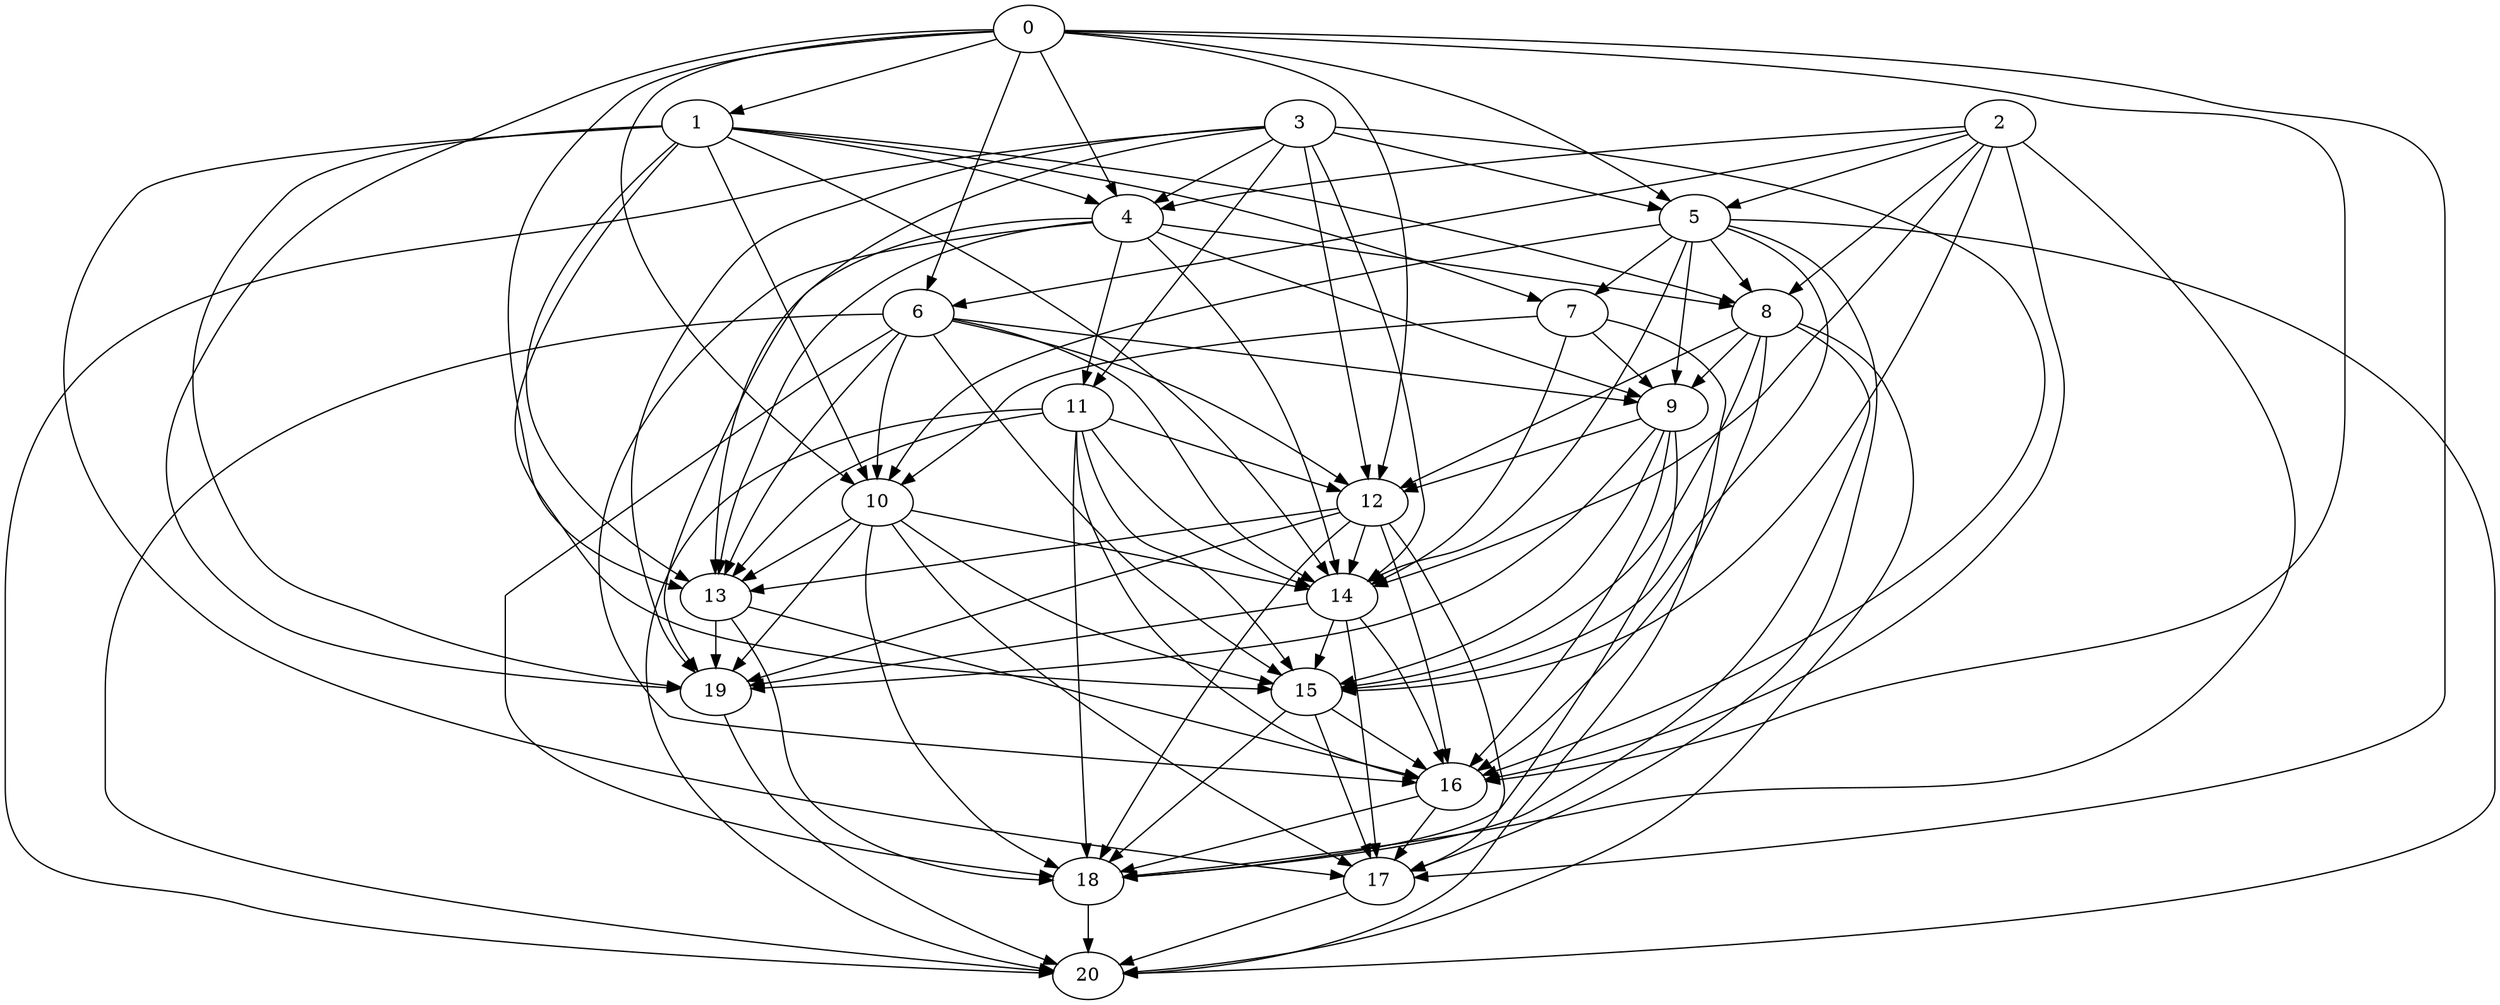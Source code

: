 digraph "Random_Nodes_21_Density_5.14_CCR_0.10_WeightType_Random_GB" {
	graph ["Duplicate states"=0,
		GraphType=Random,
		"Max states in OPEN"=0,
		Modes="120000ms; topo-ordered tasks, ; Pruning: task equivalence, fixed order ready list, ; F-value: ; Optimisation: best schedule length (\
SL) optimisation on equal, ",
		NumberOfTasks=21,
		"Pruned using list schedule length"=2978,
		"States removed from OPEN"=0,
		TargetSystem="Homogeneous-2",
		"Time to schedule (ms)"=430,
		"Total idle time"=886,
		"Total schedule length"=3946,
		"Total sequential time"=6849,
		"Total states created"=22846
	];
	0	["Finish time"=548,
		Processor=0,
		"Start time"=0,
		Weight=548];
	1	["Finish time"=877,
		Processor=0,
		"Start time"=548,
		Weight=329];
	0 -> 1	[Weight=10];
	4	["Finish time"=1270,
		Processor=1,
		"Start time"=886,
		Weight=384];
	0 -> 4	[Weight=9];
	5	["Finish time"=721,
		Processor=1,
		"Start time"=557,
		Weight=164];
	0 -> 5	[Weight=9];
	6	["Finish time"=885,
		Processor=1,
		"Start time"=721,
		Weight=164];
	0 -> 6	[Weight=5];
	10	["Finish time"=1982,
		Processor=1,
		"Start time"=1653,
		Weight=329];
	0 -> 10	[Weight=9];
	12	["Finish time"=2027,
		Processor=0,
		"Start time"=1863,
		Weight=164];
	0 -> 12	[Weight=6];
	13	["Finish time"=2200,
		Processor=1,
		"Start time"=2036,
		Weight=164];
	0 -> 13	[Weight=7];
	16	["Finish time"=3288,
		Processor=0,
		"Start time"=2959,
		Weight=329];
	0 -> 16	[Weight=6];
	17	["Finish time"=3789,
		Processor=1,
		"Start time"=3296,
		Weight=493];
	0 -> 17	[Weight=6];
	19	["Finish time"=3018,
		Processor=1,
		"Start time"=2580,
		Weight=438];
	0 -> 19	[Weight=9];
	1 -> 4	[Weight=9];
	7	["Finish time"=1370,
		Processor=0,
		"Start time"=877,
		Weight=493];
	1 -> 7	[Weight=9];
	8	["Finish time"=1489,
		Processor=1,
		"Start time"=1270,
		Weight=219];
	1 -> 8	[Weight=9];
	1 -> 10	[Weight=6];
	14	["Finish time"=2575,
		Processor=0,
		"Start time"=2027,
		Weight=548];
	1 -> 14	[Weight=9];
	15	["Finish time"=2959,
		Processor=0,
		"Start time"=2575,
		Weight=384];
	1 -> 15	[Weight=3];
	1 -> 13	[Weight=8];
	1 -> 17	[Weight=4];
	1 -> 19	[Weight=4];
	2	["Finish time"=384,
		Processor=1,
		"Start time"=110,
		Weight=274];
	2 -> 4	[Weight=6];
	2 -> 5	[Weight=10];
	2 -> 8	[Weight=2];
	2 -> 6	[Weight=4];
	2 -> 14	[Weight=9];
	2 -> 15	[Weight=10];
	2 -> 16	[Weight=8];
	18	["Finish time"=3836,
		Processor=0,
		"Start time"=3288,
		Weight=548];
	2 -> 18	[Weight=4];
	3	["Finish time"=110,
		Processor=1,
		"Start time"=0,
		Weight=110];
	3 -> 4	[Weight=2];
	3 -> 5	[Weight=2];
	11	["Finish time"=1863,
		Processor=0,
		"Start time"=1370,
		Weight=493];
	3 -> 11	[Weight=3];
	3 -> 12	[Weight=8];
	3 -> 14	[Weight=6];
	3 -> 13	[Weight=3];
	3 -> 16	[Weight=3];
	3 -> 19	[Weight=10];
	20	["Finish time"=3946,
		Processor=0,
		"Start time"=3836,
		Weight=110];
	3 -> 20	[Weight=3];
	4 -> 11	[Weight=7];
	4 -> 8	[Weight=6];
	9	["Finish time"=1653,
		Processor=1,
		"Start time"=1489,
		Weight=164];
	4 -> 9	[Weight=3];
	4 -> 14	[Weight=3];
	4 -> 13	[Weight=4];
	4 -> 16	[Weight=8];
	4 -> 19	[Weight=9];
	5 -> 7	[Weight=8];
	5 -> 8	[Weight=10];
	5 -> 9	[Weight=8];
	5 -> 10	[Weight=8];
	5 -> 14	[Weight=10];
	5 -> 15	[Weight=2];
	5 -> 17	[Weight=5];
	5 -> 20	[Weight=10];
	7 -> 9	[Weight=6];
	7 -> 10	[Weight=3];
	7 -> 14	[Weight=4];
	7 -> 20	[Weight=8];
	11 -> 12	[Weight=10];
	11 -> 14	[Weight=6];
	11 -> 15	[Weight=8];
	11 -> 13	[Weight=3];
	11 -> 16	[Weight=4];
	11 -> 18	[Weight=7];
	11 -> 20	[Weight=3];
	8 -> 9	[Weight=7];
	8 -> 12	[Weight=5];
	8 -> 15	[Weight=5];
	8 -> 16	[Weight=9];
	8 -> 18	[Weight=10];
	8 -> 20	[Weight=10];
	6 -> 9	[Weight=5];
	6 -> 10	[Weight=2];
	6 -> 12	[Weight=10];
	6 -> 14	[Weight=3];
	6 -> 15	[Weight=4];
	6 -> 13	[Weight=10];
	6 -> 18	[Weight=5];
	6 -> 20	[Weight=9];
	9 -> 12	[Weight=4];
	9 -> 15	[Weight=6];
	9 -> 16	[Weight=4];
	9 -> 18	[Weight=7];
	9 -> 19	[Weight=9];
	10 -> 14	[Weight=2];
	10 -> 15	[Weight=3];
	10 -> 13	[Weight=6];
	10 -> 18	[Weight=2];
	10 -> 17	[Weight=5];
	10 -> 19	[Weight=7];
	12 -> 14	[Weight=9];
	12 -> 13	[Weight=9];
	12 -> 16	[Weight=5];
	12 -> 18	[Weight=10];
	12 -> 17	[Weight=5];
	12 -> 19	[Weight=5];
	14 -> 15	[Weight=7];
	14 -> 16	[Weight=7];
	14 -> 17	[Weight=7];
	14 -> 19	[Weight=5];
	15 -> 16	[Weight=5];
	15 -> 18	[Weight=3];
	15 -> 17	[Weight=9];
	13 -> 16	[Weight=4];
	13 -> 18	[Weight=2];
	13 -> 19	[Weight=7];
	16 -> 18	[Weight=9];
	16 -> 17	[Weight=8];
	18 -> 20	[Weight=10];
	17 -> 20	[Weight=9];
	19 -> 20	[Weight=8];
}
